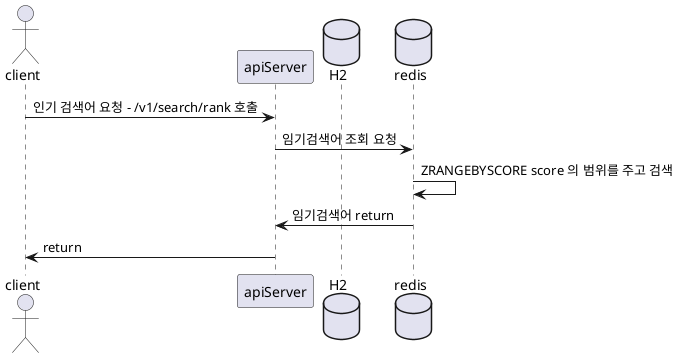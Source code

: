 @startuml

actor client
participant apiServer
database H2
database redis

client -> apiServer: 인기 검색어 요청 - /v1/search/rank 호출

apiServer -> redis : 임기검색어 조회 요청
redis -> redis : ZRANGEBYSCORE score 의 범위를 주고 검색
redis -> apiServer : 임기검색어 return
apiServer -> client : return
@enduml